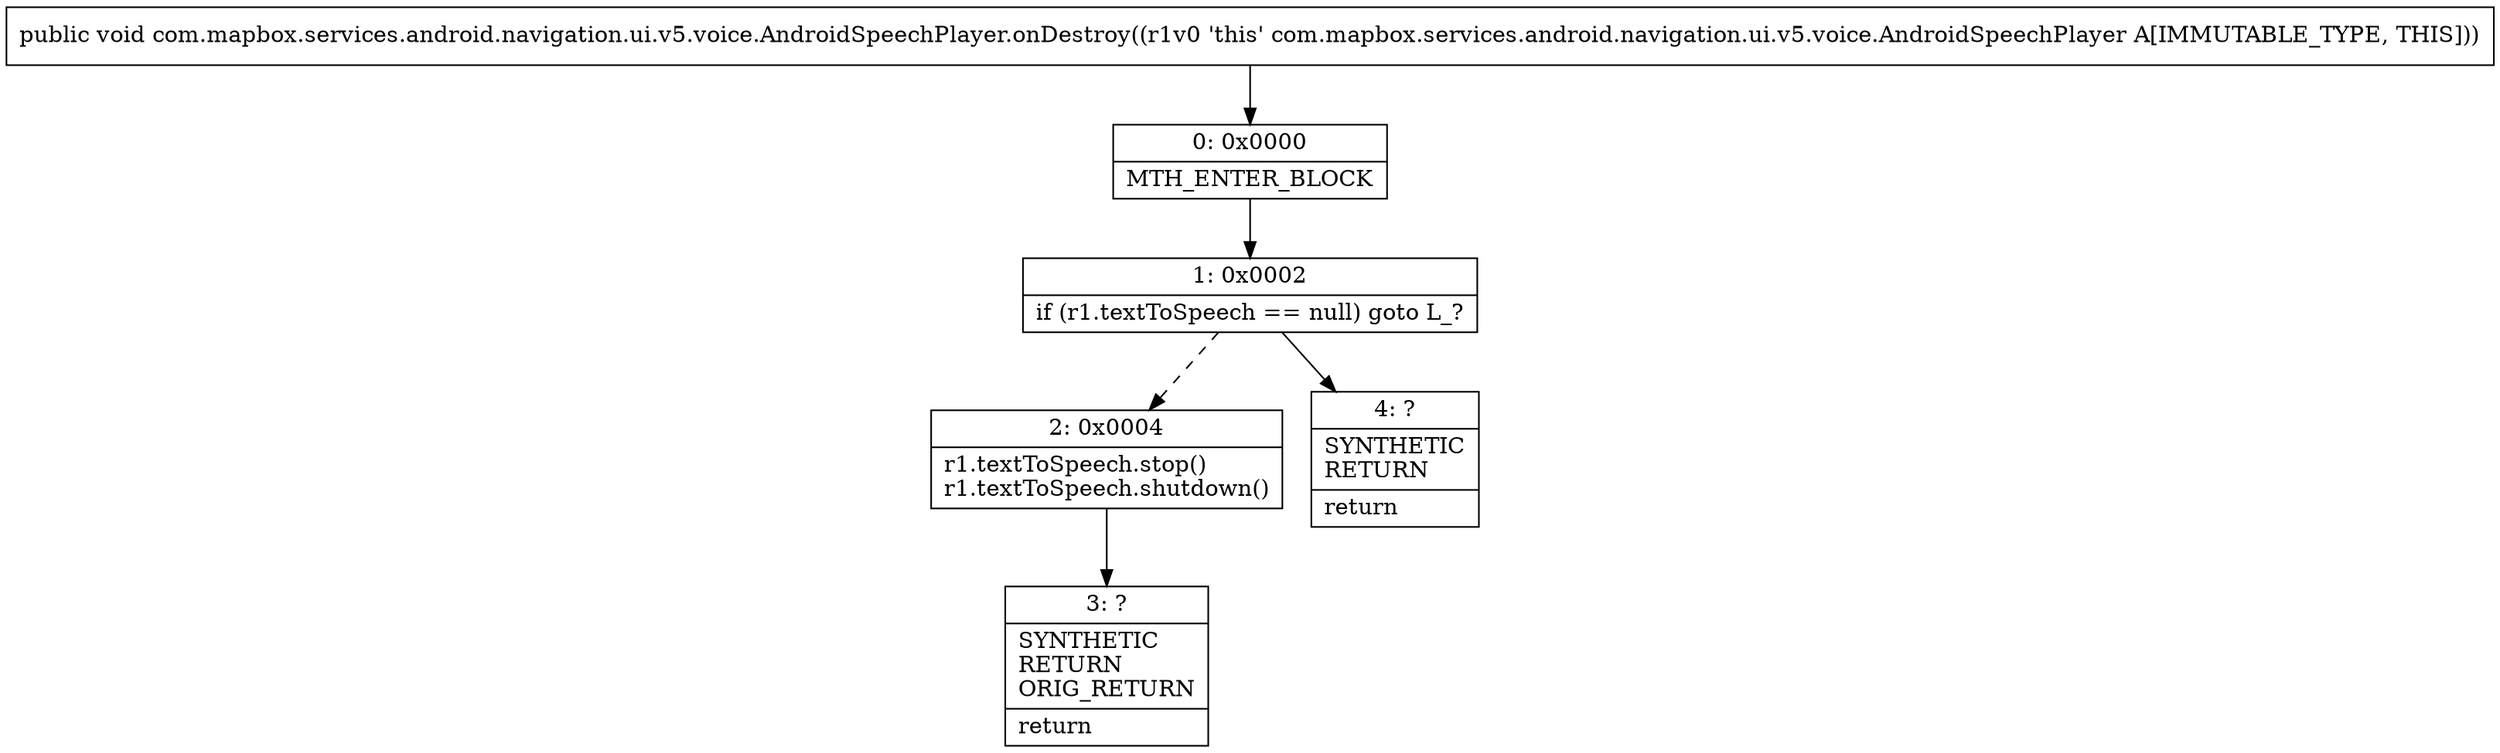 digraph "CFG forcom.mapbox.services.android.navigation.ui.v5.voice.AndroidSpeechPlayer.onDestroy()V" {
Node_0 [shape=record,label="{0\:\ 0x0000|MTH_ENTER_BLOCK\l}"];
Node_1 [shape=record,label="{1\:\ 0x0002|if (r1.textToSpeech == null) goto L_?\l}"];
Node_2 [shape=record,label="{2\:\ 0x0004|r1.textToSpeech.stop()\lr1.textToSpeech.shutdown()\l}"];
Node_3 [shape=record,label="{3\:\ ?|SYNTHETIC\lRETURN\lORIG_RETURN\l|return\l}"];
Node_4 [shape=record,label="{4\:\ ?|SYNTHETIC\lRETURN\l|return\l}"];
MethodNode[shape=record,label="{public void com.mapbox.services.android.navigation.ui.v5.voice.AndroidSpeechPlayer.onDestroy((r1v0 'this' com.mapbox.services.android.navigation.ui.v5.voice.AndroidSpeechPlayer A[IMMUTABLE_TYPE, THIS])) }"];
MethodNode -> Node_0;
Node_0 -> Node_1;
Node_1 -> Node_2[style=dashed];
Node_1 -> Node_4;
Node_2 -> Node_3;
}

